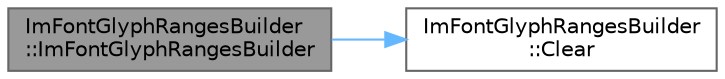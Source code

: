 digraph "ImFontGlyphRangesBuilder::ImFontGlyphRangesBuilder"
{
 // LATEX_PDF_SIZE
  bgcolor="transparent";
  edge [fontname=Helvetica,fontsize=10,labelfontname=Helvetica,labelfontsize=10];
  node [fontname=Helvetica,fontsize=10,shape=box,height=0.2,width=0.4];
  rankdir="LR";
  Node1 [id="Node000001",label="ImFontGlyphRangesBuilder\l::ImFontGlyphRangesBuilder",height=0.2,width=0.4,color="gray40", fillcolor="grey60", style="filled", fontcolor="black",tooltip=" "];
  Node1 -> Node2 [id="edge2_Node000001_Node000002",color="steelblue1",style="solid",tooltip=" "];
  Node2 [id="Node000002",label="ImFontGlyphRangesBuilder\l::Clear",height=0.2,width=0.4,color="grey40", fillcolor="white", style="filled",URL="$struct_im_font_glyph_ranges_builder.html#a918c20b2291c13acd86b5fbbf6097b7f",tooltip=" "];
}
